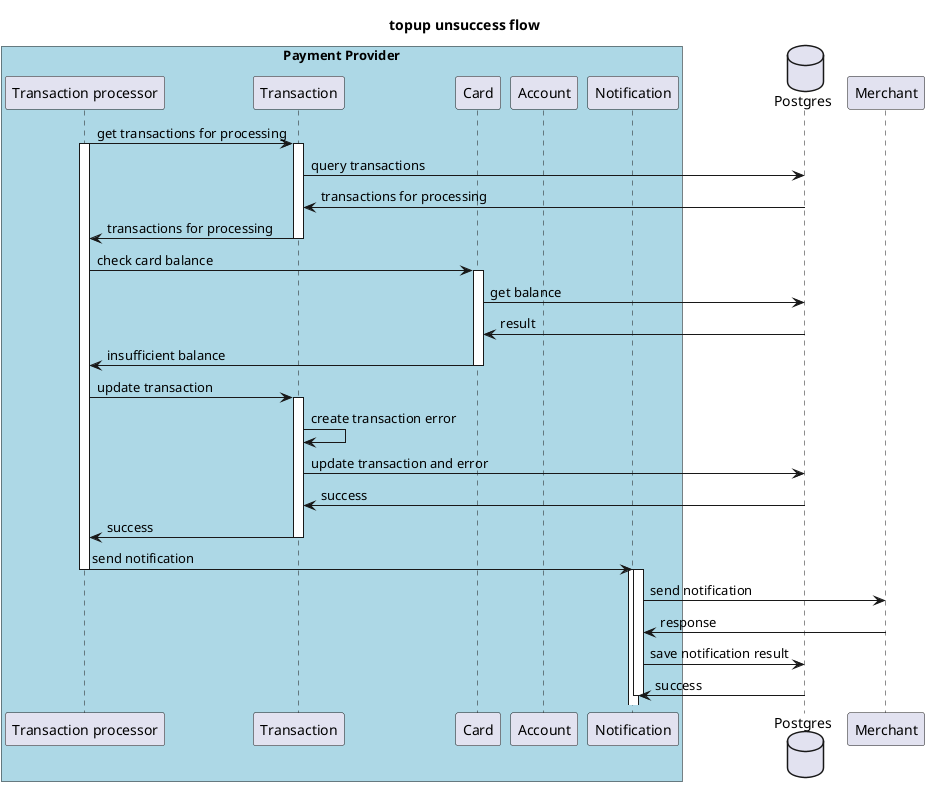 @startuml name topup fail
title topup unsuccess flow
box "Payment Provider" #LightBlue
participant "Transaction processor" as proc
participant "Transaction" as tr
participant "Card" as card
participant "Account" as acc
participant "Notification" as not
end box
database "Postgres" as db
participant "Merchant" as merchant

proc -> tr : get transactions for processing
activate proc
activate tr
tr -> db : query transactions
tr <- db : transactions for processing
tr -> proc : transactions for processing
deactivate tr
proc -> card: check card balance
activate card
card -> db: get balance
db -> card: result
card -> proc: insufficient balance
deactivate card
    proc -> tr: update transaction
    activate tr
    tr->tr: create transaction error
    tr -> db: update transaction and error
    tr <- db: success
    tr -> proc: success
    deactivate tr
proc -> not: send notification
deactivate proc
activate not
deactivate tr
activate not
not -> merchant : send notification
not <- merchant : response
not -> db : save notification result
not <- db : success
deactivate not

@enduml